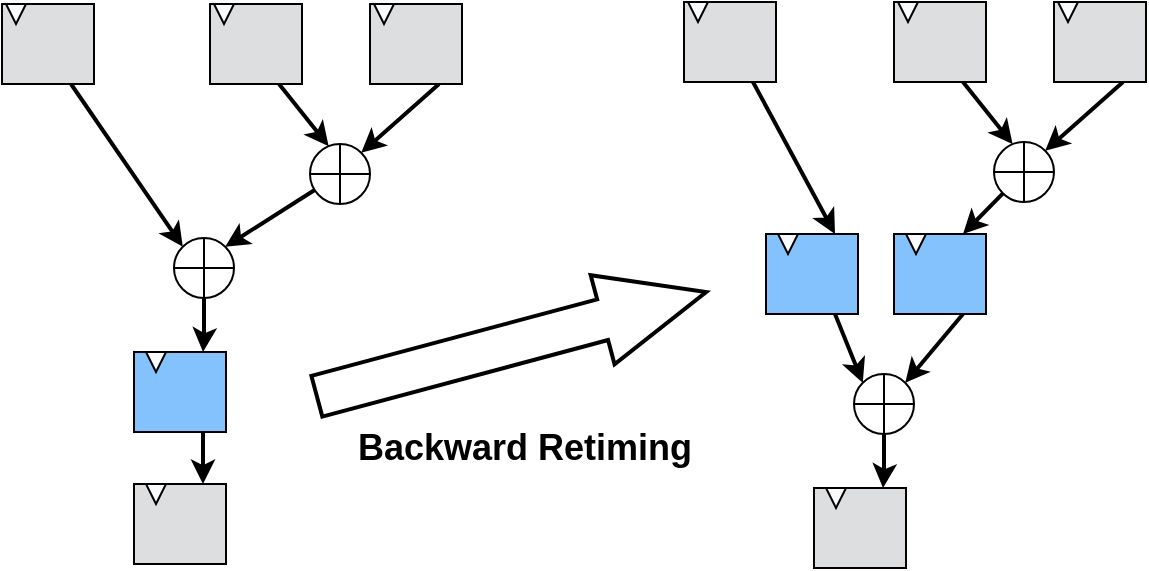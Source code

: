 <mxfile version="27.2.0">
  <diagram name="Page-1" id="GGiwzC2kcz40tZHkrUR2">
    <mxGraphModel dx="1102" dy="722" grid="1" gridSize="10" guides="1" tooltips="1" connect="1" arrows="1" fold="1" page="1" pageScale="1" pageWidth="600" pageHeight="350" math="0" shadow="0">
      <root>
        <mxCell id="0" />
        <mxCell id="1" parent="0" />
        <mxCell id="gqStxiazf_5-via12ryT-68" value="" style="shape=singleArrow;whiteSpace=wrap;html=1;arrowWidth=0.457;arrowSize=0.266;rotation=-15;strokeWidth=2;" vertex="1" parent="1">
          <mxGeometry x="165" y="161" width="201.51" height="46.12" as="geometry" />
        </mxCell>
        <mxCell id="gqStxiazf_5-via12ryT-11" style="rounded=0;orthogonalLoop=1;jettySize=auto;html=1;exitX=1;exitY=0.25;exitDx=0;exitDy=0;entryX=0;entryY=0;entryDx=0;entryDy=0;strokeWidth=2;" edge="1" parent="1" source="gqStxiazf_5-via12ryT-1" target="gqStxiazf_5-via12ryT-10">
          <mxGeometry relative="1" as="geometry" />
        </mxCell>
        <mxCell id="gqStxiazf_5-via12ryT-1" value="" style="rounded=0;whiteSpace=wrap;html=1;fillColor=light-dark(#dcdee0, #121212);container=0;rotation=90;" vertex="1" parent="1">
          <mxGeometry x="198" y="11" width="40" height="46" as="geometry" />
        </mxCell>
        <mxCell id="gqStxiazf_5-via12ryT-2" value="" style="triangle;whiteSpace=wrap;html=1;strokeWidth=1;fillColor=light-dark(#f9fafb, #1d293b);strokeColor=#000000;fontFamily=Times New Roman;container=0;rotation=90;" vertex="1" parent="1">
          <mxGeometry x="197" y="14" width="10" height="10" as="geometry" />
        </mxCell>
        <mxCell id="gqStxiazf_5-via12ryT-4" value="" style="rounded=0;whiteSpace=wrap;html=1;fillColor=light-dark(#dcdee0, #121212);container=0;rotation=90;" vertex="1" parent="1">
          <mxGeometry x="118" y="11" width="40" height="46" as="geometry" />
        </mxCell>
        <mxCell id="gqStxiazf_5-via12ryT-5" value="" style="triangle;whiteSpace=wrap;html=1;strokeWidth=1;fillColor=light-dark(#f9fafb, #1d293b);strokeColor=#000000;fontFamily=Times New Roman;container=0;rotation=90;" vertex="1" parent="1">
          <mxGeometry x="117" y="14" width="10" height="10" as="geometry" />
        </mxCell>
        <mxCell id="gqStxiazf_5-via12ryT-8" value="" style="rounded=0;whiteSpace=wrap;html=1;fillColor=light-dark(#dcdee0, #121212);container=0;rotation=90;" vertex="1" parent="1">
          <mxGeometry x="14" y="11" width="40" height="46" as="geometry" />
        </mxCell>
        <mxCell id="gqStxiazf_5-via12ryT-9" value="" style="triangle;whiteSpace=wrap;html=1;strokeWidth=1;fillColor=light-dark(#f9fafb, #1d293b);strokeColor=#000000;fontFamily=Times New Roman;container=0;rotation=90;" vertex="1" parent="1">
          <mxGeometry x="13" y="14" width="10" height="10" as="geometry" />
        </mxCell>
        <mxCell id="gqStxiazf_5-via12ryT-14" style="rounded=0;orthogonalLoop=1;jettySize=auto;html=1;entryX=0;entryY=0;entryDx=0;entryDy=0;strokeWidth=2;" edge="1" parent="1" source="gqStxiazf_5-via12ryT-10" target="gqStxiazf_5-via12ryT-13">
          <mxGeometry relative="1" as="geometry" />
        </mxCell>
        <mxCell id="gqStxiazf_5-via12ryT-10" value="" style="shape=orEllipse;perimeter=ellipsePerimeter;whiteSpace=wrap;html=1;backgroundOutline=1;rotation=90;" vertex="1" parent="1">
          <mxGeometry x="165" y="84" width="30" height="30" as="geometry" />
        </mxCell>
        <mxCell id="gqStxiazf_5-via12ryT-12" style="rounded=0;orthogonalLoop=1;jettySize=auto;html=1;exitX=1;exitY=0.25;exitDx=0;exitDy=0;entryX=0.037;entryY=0.689;entryDx=0;entryDy=0;entryPerimeter=0;strokeWidth=2;" edge="1" parent="1" source="gqStxiazf_5-via12ryT-4" target="gqStxiazf_5-via12ryT-10">
          <mxGeometry relative="1" as="geometry" />
        </mxCell>
        <mxCell id="gqStxiazf_5-via12ryT-18" style="edgeStyle=orthogonalEdgeStyle;rounded=0;orthogonalLoop=1;jettySize=auto;html=1;entryX=0;entryY=0.25;entryDx=0;entryDy=0;strokeWidth=2;" edge="1" parent="1" source="gqStxiazf_5-via12ryT-13" target="gqStxiazf_5-via12ryT-16">
          <mxGeometry relative="1" as="geometry">
            <mxPoint x="112" y="191" as="targetPoint" />
          </mxGeometry>
        </mxCell>
        <mxCell id="gqStxiazf_5-via12ryT-13" value="" style="shape=orEllipse;perimeter=ellipsePerimeter;whiteSpace=wrap;html=1;backgroundOutline=1;rotation=90;" vertex="1" parent="1">
          <mxGeometry x="97" y="131" width="30" height="30" as="geometry" />
        </mxCell>
        <mxCell id="gqStxiazf_5-via12ryT-15" style="rounded=0;orthogonalLoop=1;jettySize=auto;html=1;exitX=1;exitY=0.25;exitDx=0;exitDy=0;entryX=0;entryY=1;entryDx=0;entryDy=0;strokeWidth=2;" edge="1" parent="1" source="gqStxiazf_5-via12ryT-8" target="gqStxiazf_5-via12ryT-13">
          <mxGeometry relative="1" as="geometry" />
        </mxCell>
        <mxCell id="gqStxiazf_5-via12ryT-23" style="edgeStyle=orthogonalEdgeStyle;rounded=0;orthogonalLoop=1;jettySize=auto;html=1;exitX=1;exitY=0.25;exitDx=0;exitDy=0;entryX=0;entryY=0.25;entryDx=0;entryDy=0;strokeWidth=2;" edge="1" parent="1" source="gqStxiazf_5-via12ryT-16" target="gqStxiazf_5-via12ryT-21">
          <mxGeometry relative="1" as="geometry" />
        </mxCell>
        <mxCell id="gqStxiazf_5-via12ryT-16" value="" style="rounded=0;whiteSpace=wrap;html=1;fillColor=light-dark(#83c2fd, #121212);container=0;rotation=90;" vertex="1" parent="1">
          <mxGeometry x="80" y="185" width="40" height="46" as="geometry" />
        </mxCell>
        <mxCell id="gqStxiazf_5-via12ryT-17" value="" style="triangle;whiteSpace=wrap;html=1;strokeWidth=1;fillColor=light-dark(#f9fafb, #1d293b);strokeColor=#000000;fontFamily=Times New Roman;container=0;rotation=90;" vertex="1" parent="1">
          <mxGeometry x="83" y="188" width="10" height="10" as="geometry" />
        </mxCell>
        <mxCell id="gqStxiazf_5-via12ryT-21" value="" style="rounded=0;whiteSpace=wrap;html=1;fillColor=light-dark(#dcdee0, #121212);container=0;rotation=90;" vertex="1" parent="1">
          <mxGeometry x="80" y="251" width="40" height="46" as="geometry" />
        </mxCell>
        <mxCell id="gqStxiazf_5-via12ryT-22" value="" style="triangle;whiteSpace=wrap;html=1;strokeWidth=1;fillColor=light-dark(#f9fafb, #1d293b);strokeColor=#000000;fontFamily=Times New Roman;container=0;rotation=90;" vertex="1" parent="1">
          <mxGeometry x="83" y="254" width="10" height="10" as="geometry" />
        </mxCell>
        <mxCell id="gqStxiazf_5-via12ryT-42" style="rounded=0;orthogonalLoop=1;jettySize=auto;html=1;exitX=1;exitY=0.25;exitDx=0;exitDy=0;entryX=0;entryY=0;entryDx=0;entryDy=0;strokeWidth=2;" edge="1" parent="1" source="gqStxiazf_5-via12ryT-43" target="gqStxiazf_5-via12ryT-50">
          <mxGeometry relative="1" as="geometry" />
        </mxCell>
        <mxCell id="gqStxiazf_5-via12ryT-43" value="" style="rounded=0;whiteSpace=wrap;html=1;fillColor=light-dark(#dcdee0, #121212);container=0;rotation=90;" vertex="1" parent="1">
          <mxGeometry x="540" y="10" width="40" height="46" as="geometry" />
        </mxCell>
        <mxCell id="gqStxiazf_5-via12ryT-44" value="" style="triangle;whiteSpace=wrap;html=1;strokeWidth=1;fillColor=light-dark(#f9fafb, #1d293b);strokeColor=#000000;fontFamily=Times New Roman;container=0;rotation=90;" vertex="1" parent="1">
          <mxGeometry x="539" y="13" width="10" height="10" as="geometry" />
        </mxCell>
        <mxCell id="gqStxiazf_5-via12ryT-45" value="" style="rounded=0;whiteSpace=wrap;html=1;fillColor=light-dark(#dcdee0, #121212);container=0;rotation=90;" vertex="1" parent="1">
          <mxGeometry x="460" y="10" width="40" height="46" as="geometry" />
        </mxCell>
        <mxCell id="gqStxiazf_5-via12ryT-46" value="" style="triangle;whiteSpace=wrap;html=1;strokeWidth=1;fillColor=light-dark(#f9fafb, #1d293b);strokeColor=#000000;fontFamily=Times New Roman;container=0;rotation=90;" vertex="1" parent="1">
          <mxGeometry x="459" y="13" width="10" height="10" as="geometry" />
        </mxCell>
        <mxCell id="gqStxiazf_5-via12ryT-47" value="" style="rounded=0;whiteSpace=wrap;html=1;fillColor=light-dark(#dcdee0, #121212);container=0;rotation=90;" vertex="1" parent="1">
          <mxGeometry x="355" y="10" width="40" height="46" as="geometry" />
        </mxCell>
        <mxCell id="gqStxiazf_5-via12ryT-48" value="" style="triangle;whiteSpace=wrap;html=1;strokeWidth=1;fillColor=light-dark(#f9fafb, #1d293b);strokeColor=#000000;fontFamily=Times New Roman;container=0;rotation=90;" vertex="1" parent="1">
          <mxGeometry x="354" y="13" width="10" height="10" as="geometry" />
        </mxCell>
        <mxCell id="gqStxiazf_5-via12ryT-49" style="rounded=0;orthogonalLoop=1;jettySize=auto;html=1;entryX=0;entryY=0.25;entryDx=0;entryDy=0;strokeWidth=2;" edge="1" parent="1" source="gqStxiazf_5-via12ryT-50" target="gqStxiazf_5-via12ryT-61">
          <mxGeometry relative="1" as="geometry">
            <mxPoint x="483" y="119" as="targetPoint" />
          </mxGeometry>
        </mxCell>
        <mxCell id="gqStxiazf_5-via12ryT-50" value="" style="shape=orEllipse;perimeter=ellipsePerimeter;whiteSpace=wrap;html=1;backgroundOutline=1;rotation=90;" vertex="1" parent="1">
          <mxGeometry x="507" y="83" width="30" height="30" as="geometry" />
        </mxCell>
        <mxCell id="gqStxiazf_5-via12ryT-51" style="rounded=0;orthogonalLoop=1;jettySize=auto;html=1;exitX=1;exitY=0.25;exitDx=0;exitDy=0;entryX=0.037;entryY=0.689;entryDx=0;entryDy=0;entryPerimeter=0;strokeWidth=2;" edge="1" parent="1" source="gqStxiazf_5-via12ryT-45" target="gqStxiazf_5-via12ryT-50">
          <mxGeometry relative="1" as="geometry" />
        </mxCell>
        <mxCell id="gqStxiazf_5-via12ryT-52" style="edgeStyle=orthogonalEdgeStyle;rounded=0;orthogonalLoop=1;jettySize=auto;html=1;entryX=0;entryY=0.25;entryDx=0;entryDy=0;strokeWidth=2;" edge="1" parent="1" source="gqStxiazf_5-via12ryT-53" target="gqStxiazf_5-via12ryT-56">
          <mxGeometry relative="1" as="geometry">
            <mxPoint x="451" y="259" as="targetPoint" />
          </mxGeometry>
        </mxCell>
        <mxCell id="gqStxiazf_5-via12ryT-53" value="" style="shape=orEllipse;perimeter=ellipsePerimeter;whiteSpace=wrap;html=1;backgroundOutline=1;rotation=90;" vertex="1" parent="1">
          <mxGeometry x="437" y="199" width="30" height="30" as="geometry" />
        </mxCell>
        <mxCell id="gqStxiazf_5-via12ryT-54" style="rounded=0;orthogonalLoop=1;jettySize=auto;html=1;exitX=1;exitY=0.25;exitDx=0;exitDy=0;entryX=0;entryY=0.25;entryDx=0;entryDy=0;strokeWidth=2;" edge="1" parent="1" source="gqStxiazf_5-via12ryT-47" target="gqStxiazf_5-via12ryT-64">
          <mxGeometry relative="1" as="geometry">
            <mxPoint x="443" y="119" as="targetPoint" />
          </mxGeometry>
        </mxCell>
        <mxCell id="gqStxiazf_5-via12ryT-56" value="" style="rounded=0;whiteSpace=wrap;html=1;fillColor=light-dark(#dcdee0, #121212);container=0;rotation=90;" vertex="1" parent="1">
          <mxGeometry x="420" y="253" width="40" height="46" as="geometry" />
        </mxCell>
        <mxCell id="gqStxiazf_5-via12ryT-57" value="" style="triangle;whiteSpace=wrap;html=1;strokeWidth=1;fillColor=light-dark(#f9fafb, #1d293b);strokeColor=#000000;fontFamily=Times New Roman;container=0;rotation=90;" vertex="1" parent="1">
          <mxGeometry x="423" y="256" width="10" height="10" as="geometry" />
        </mxCell>
        <mxCell id="gqStxiazf_5-via12ryT-66" style="rounded=0;orthogonalLoop=1;jettySize=auto;html=1;exitX=1;exitY=0.25;exitDx=0;exitDy=0;entryX=0;entryY=0;entryDx=0;entryDy=0;strokeWidth=2;" edge="1" parent="1" source="gqStxiazf_5-via12ryT-61" target="gqStxiazf_5-via12ryT-53">
          <mxGeometry relative="1" as="geometry" />
        </mxCell>
        <mxCell id="gqStxiazf_5-via12ryT-61" value="" style="rounded=0;whiteSpace=wrap;html=1;fillColor=light-dark(#83c2fd, #121212);container=0;rotation=90;" vertex="1" parent="1">
          <mxGeometry x="460" y="126" width="40" height="46" as="geometry" />
        </mxCell>
        <mxCell id="gqStxiazf_5-via12ryT-62" value="" style="triangle;whiteSpace=wrap;html=1;strokeWidth=1;fillColor=light-dark(#f9fafb, #1d293b);strokeColor=#000000;fontFamily=Times New Roman;container=0;rotation=90;" vertex="1" parent="1">
          <mxGeometry x="463" y="129" width="10" height="10" as="geometry" />
        </mxCell>
        <mxCell id="gqStxiazf_5-via12ryT-67" style="rounded=0;orthogonalLoop=1;jettySize=auto;html=1;exitX=1;exitY=0.25;exitDx=0;exitDy=0;entryX=0;entryY=1;entryDx=0;entryDy=0;strokeWidth=2;" edge="1" parent="1" source="gqStxiazf_5-via12ryT-64" target="gqStxiazf_5-via12ryT-53">
          <mxGeometry relative="1" as="geometry" />
        </mxCell>
        <mxCell id="gqStxiazf_5-via12ryT-64" value="" style="rounded=0;whiteSpace=wrap;html=1;fillColor=light-dark(#83c2fd, #121212);container=0;rotation=90;" vertex="1" parent="1">
          <mxGeometry x="396" y="126" width="40" height="46" as="geometry" />
        </mxCell>
        <mxCell id="gqStxiazf_5-via12ryT-65" value="" style="triangle;whiteSpace=wrap;html=1;strokeWidth=1;fillColor=light-dark(#f9fafb, #1d293b);strokeColor=#000000;fontFamily=Times New Roman;container=0;rotation=90;" vertex="1" parent="1">
          <mxGeometry x="399" y="129" width="10" height="10" as="geometry" />
        </mxCell>
        <mxCell id="gqStxiazf_5-via12ryT-72" value="&lt;font style=&quot;font-size: 18px;&quot; face=&quot;Helvetica&quot;&gt;&lt;b style=&quot;&quot;&gt;Backward Retiming&lt;/b&gt;&lt;/font&gt;" style="text;html=1;align=center;verticalAlign=middle;whiteSpace=wrap;rounded=0;" vertex="1" parent="1">
          <mxGeometry x="181" y="221" width="183" height="30" as="geometry" />
        </mxCell>
      </root>
    </mxGraphModel>
  </diagram>
</mxfile>
